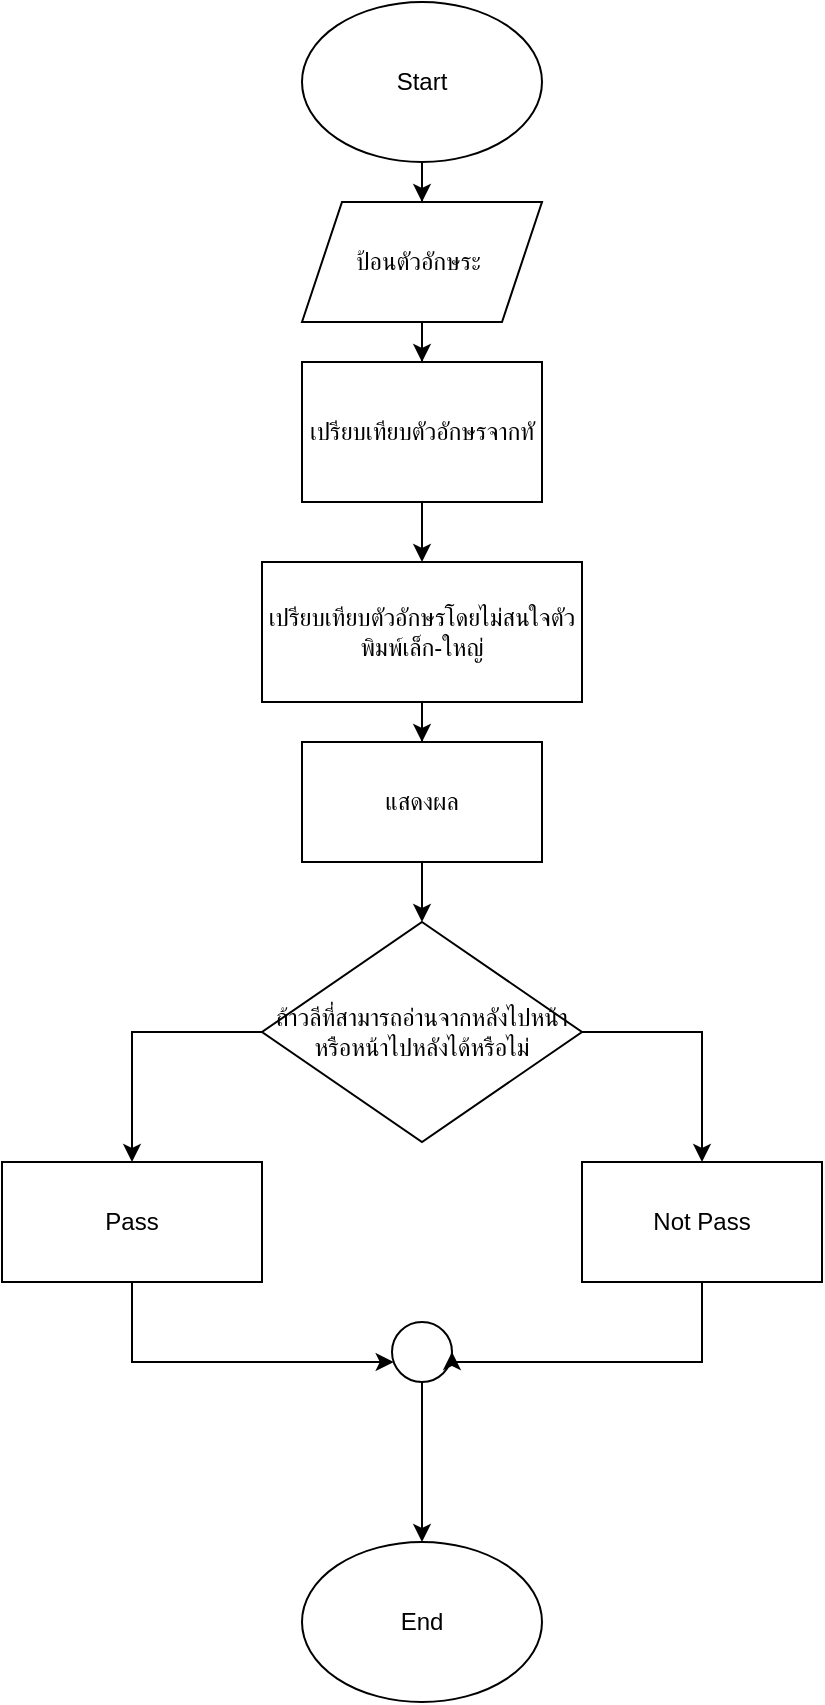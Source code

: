 <mxfile version="28.2.3">
  <diagram name="Page-1" id="yErN5v8po-oCLoNZsI77">
    <mxGraphModel dx="1426" dy="777" grid="1" gridSize="10" guides="1" tooltips="1" connect="1" arrows="1" fold="1" page="1" pageScale="1" pageWidth="827" pageHeight="1169" math="0" shadow="0">
      <root>
        <mxCell id="0" />
        <mxCell id="1" parent="0" />
        <mxCell id="i_ZI4BL8TgBDiFZIhyjH-7" value="" style="edgeStyle=orthogonalEdgeStyle;rounded=0;orthogonalLoop=1;jettySize=auto;html=1;entryX=0.5;entryY=0;entryDx=0;entryDy=0;" edge="1" parent="1" source="i_ZI4BL8TgBDiFZIhyjH-1" target="i_ZI4BL8TgBDiFZIhyjH-5">
          <mxGeometry relative="1" as="geometry">
            <mxPoint x="390" y="190" as="targetPoint" />
          </mxGeometry>
        </mxCell>
        <mxCell id="i_ZI4BL8TgBDiFZIhyjH-1" value="Start" style="ellipse;whiteSpace=wrap;html=1;" vertex="1" parent="1">
          <mxGeometry x="330" y="100" width="120" height="80" as="geometry" />
        </mxCell>
        <mxCell id="i_ZI4BL8TgBDiFZIhyjH-2" value="End" style="ellipse;whiteSpace=wrap;html=1;" vertex="1" parent="1">
          <mxGeometry x="330" y="870" width="120" height="80" as="geometry" />
        </mxCell>
        <mxCell id="i_ZI4BL8TgBDiFZIhyjH-34" style="edgeStyle=orthogonalEdgeStyle;rounded=0;orthogonalLoop=1;jettySize=auto;html=1;entryX=0.5;entryY=0;entryDx=0;entryDy=0;" edge="1" parent="1" source="i_ZI4BL8TgBDiFZIhyjH-3" target="i_ZI4BL8TgBDiFZIhyjH-14">
          <mxGeometry relative="1" as="geometry" />
        </mxCell>
        <mxCell id="i_ZI4BL8TgBDiFZIhyjH-3" value="เปรียบเทียบตัวอักษรจากทั" style="rounded=0;whiteSpace=wrap;html=1;" vertex="1" parent="1">
          <mxGeometry x="330" y="280" width="120" height="70" as="geometry" />
        </mxCell>
        <mxCell id="i_ZI4BL8TgBDiFZIhyjH-10" value="" style="edgeStyle=orthogonalEdgeStyle;rounded=0;orthogonalLoop=1;jettySize=auto;html=1;" edge="1" parent="1" source="i_ZI4BL8TgBDiFZIhyjH-5" target="i_ZI4BL8TgBDiFZIhyjH-3">
          <mxGeometry relative="1" as="geometry" />
        </mxCell>
        <mxCell id="i_ZI4BL8TgBDiFZIhyjH-5" value="ป้อนตัวอักษระ&amp;nbsp;" style="shape=parallelogram;perimeter=parallelogramPerimeter;whiteSpace=wrap;html=1;fixedSize=1;" vertex="1" parent="1">
          <mxGeometry x="330" y="200" width="120" height="60" as="geometry" />
        </mxCell>
        <mxCell id="i_ZI4BL8TgBDiFZIhyjH-19" style="edgeStyle=orthogonalEdgeStyle;rounded=0;orthogonalLoop=1;jettySize=auto;html=1;entryX=0.5;entryY=0;entryDx=0;entryDy=0;" edge="1" parent="1" source="i_ZI4BL8TgBDiFZIhyjH-6" target="i_ZI4BL8TgBDiFZIhyjH-31">
          <mxGeometry relative="1" as="geometry">
            <Array as="points">
              <mxPoint x="530" y="615" />
            </Array>
          </mxGeometry>
        </mxCell>
        <mxCell id="i_ZI4BL8TgBDiFZIhyjH-28" value="" style="edgeStyle=orthogonalEdgeStyle;rounded=0;orthogonalLoop=1;jettySize=auto;html=1;" edge="1" parent="1" source="i_ZI4BL8TgBDiFZIhyjH-6" target="i_ZI4BL8TgBDiFZIhyjH-22">
          <mxGeometry relative="1" as="geometry">
            <Array as="points">
              <mxPoint x="245" y="615" />
            </Array>
          </mxGeometry>
        </mxCell>
        <mxCell id="i_ZI4BL8TgBDiFZIhyjH-6" value="ถ้าวลีที่สามารถอ่านจากหลังไปหน้าหรือหน้าไปหลังได้หรือไม่" style="rhombus;whiteSpace=wrap;html=1;" vertex="1" parent="1">
          <mxGeometry x="310" y="560" width="160" height="110" as="geometry" />
        </mxCell>
        <mxCell id="i_ZI4BL8TgBDiFZIhyjH-21" value="" style="edgeStyle=orthogonalEdgeStyle;rounded=0;orthogonalLoop=1;jettySize=auto;html=1;" edge="1" parent="1" source="i_ZI4BL8TgBDiFZIhyjH-14" target="i_ZI4BL8TgBDiFZIhyjH-15">
          <mxGeometry relative="1" as="geometry" />
        </mxCell>
        <mxCell id="i_ZI4BL8TgBDiFZIhyjH-14" value="เปรียบเทียบตัวอักษรโดยไม่สนใจตัวพิมพ์เล็ก-ใหญ่" style="rounded=0;whiteSpace=wrap;html=1;" vertex="1" parent="1">
          <mxGeometry x="310" y="380" width="160" height="70" as="geometry" />
        </mxCell>
        <mxCell id="i_ZI4BL8TgBDiFZIhyjH-33" value="" style="edgeStyle=orthogonalEdgeStyle;rounded=0;orthogonalLoop=1;jettySize=auto;html=1;" edge="1" parent="1" source="i_ZI4BL8TgBDiFZIhyjH-15" target="i_ZI4BL8TgBDiFZIhyjH-6">
          <mxGeometry relative="1" as="geometry" />
        </mxCell>
        <mxCell id="i_ZI4BL8TgBDiFZIhyjH-15" value="แสดงผล" style="rounded=0;whiteSpace=wrap;html=1;" vertex="1" parent="1">
          <mxGeometry x="330" y="470" width="120" height="60" as="geometry" />
        </mxCell>
        <mxCell id="i_ZI4BL8TgBDiFZIhyjH-25" value="" style="edgeStyle=orthogonalEdgeStyle;rounded=0;orthogonalLoop=1;jettySize=auto;html=1;" edge="1" parent="1" source="i_ZI4BL8TgBDiFZIhyjH-29" target="i_ZI4BL8TgBDiFZIhyjH-2">
          <mxGeometry relative="1" as="geometry">
            <Array as="points">
              <mxPoint x="390" y="810" />
              <mxPoint x="390" y="810" />
            </Array>
          </mxGeometry>
        </mxCell>
        <mxCell id="i_ZI4BL8TgBDiFZIhyjH-22" value="Pass" style="rounded=0;whiteSpace=wrap;html=1;" vertex="1" parent="1">
          <mxGeometry x="180" y="680" width="130" height="60" as="geometry" />
        </mxCell>
        <mxCell id="i_ZI4BL8TgBDiFZIhyjH-30" value="" style="edgeStyle=orthogonalEdgeStyle;rounded=0;orthogonalLoop=1;jettySize=auto;html=1;" edge="1" parent="1" source="i_ZI4BL8TgBDiFZIhyjH-22" target="i_ZI4BL8TgBDiFZIhyjH-29">
          <mxGeometry relative="1" as="geometry">
            <mxPoint x="245" y="740" as="sourcePoint" />
            <mxPoint x="390" y="890" as="targetPoint" />
            <Array as="points">
              <mxPoint x="245" y="780" />
            </Array>
          </mxGeometry>
        </mxCell>
        <mxCell id="i_ZI4BL8TgBDiFZIhyjH-29" value="" style="ellipse;whiteSpace=wrap;html=1;aspect=fixed;" vertex="1" parent="1">
          <mxGeometry x="375" y="760" width="30" height="30" as="geometry" />
        </mxCell>
        <mxCell id="i_ZI4BL8TgBDiFZIhyjH-32" style="edgeStyle=orthogonalEdgeStyle;rounded=0;orthogonalLoop=1;jettySize=auto;html=1;entryX=1;entryY=0.5;entryDx=0;entryDy=0;" edge="1" parent="1" source="i_ZI4BL8TgBDiFZIhyjH-31" target="i_ZI4BL8TgBDiFZIhyjH-29">
          <mxGeometry relative="1" as="geometry">
            <Array as="points">
              <mxPoint x="530" y="780" />
              <mxPoint x="405" y="780" />
            </Array>
          </mxGeometry>
        </mxCell>
        <mxCell id="i_ZI4BL8TgBDiFZIhyjH-31" value="Not Pass" style="rounded=0;whiteSpace=wrap;html=1;" vertex="1" parent="1">
          <mxGeometry x="470" y="680" width="120" height="60" as="geometry" />
        </mxCell>
      </root>
    </mxGraphModel>
  </diagram>
</mxfile>
